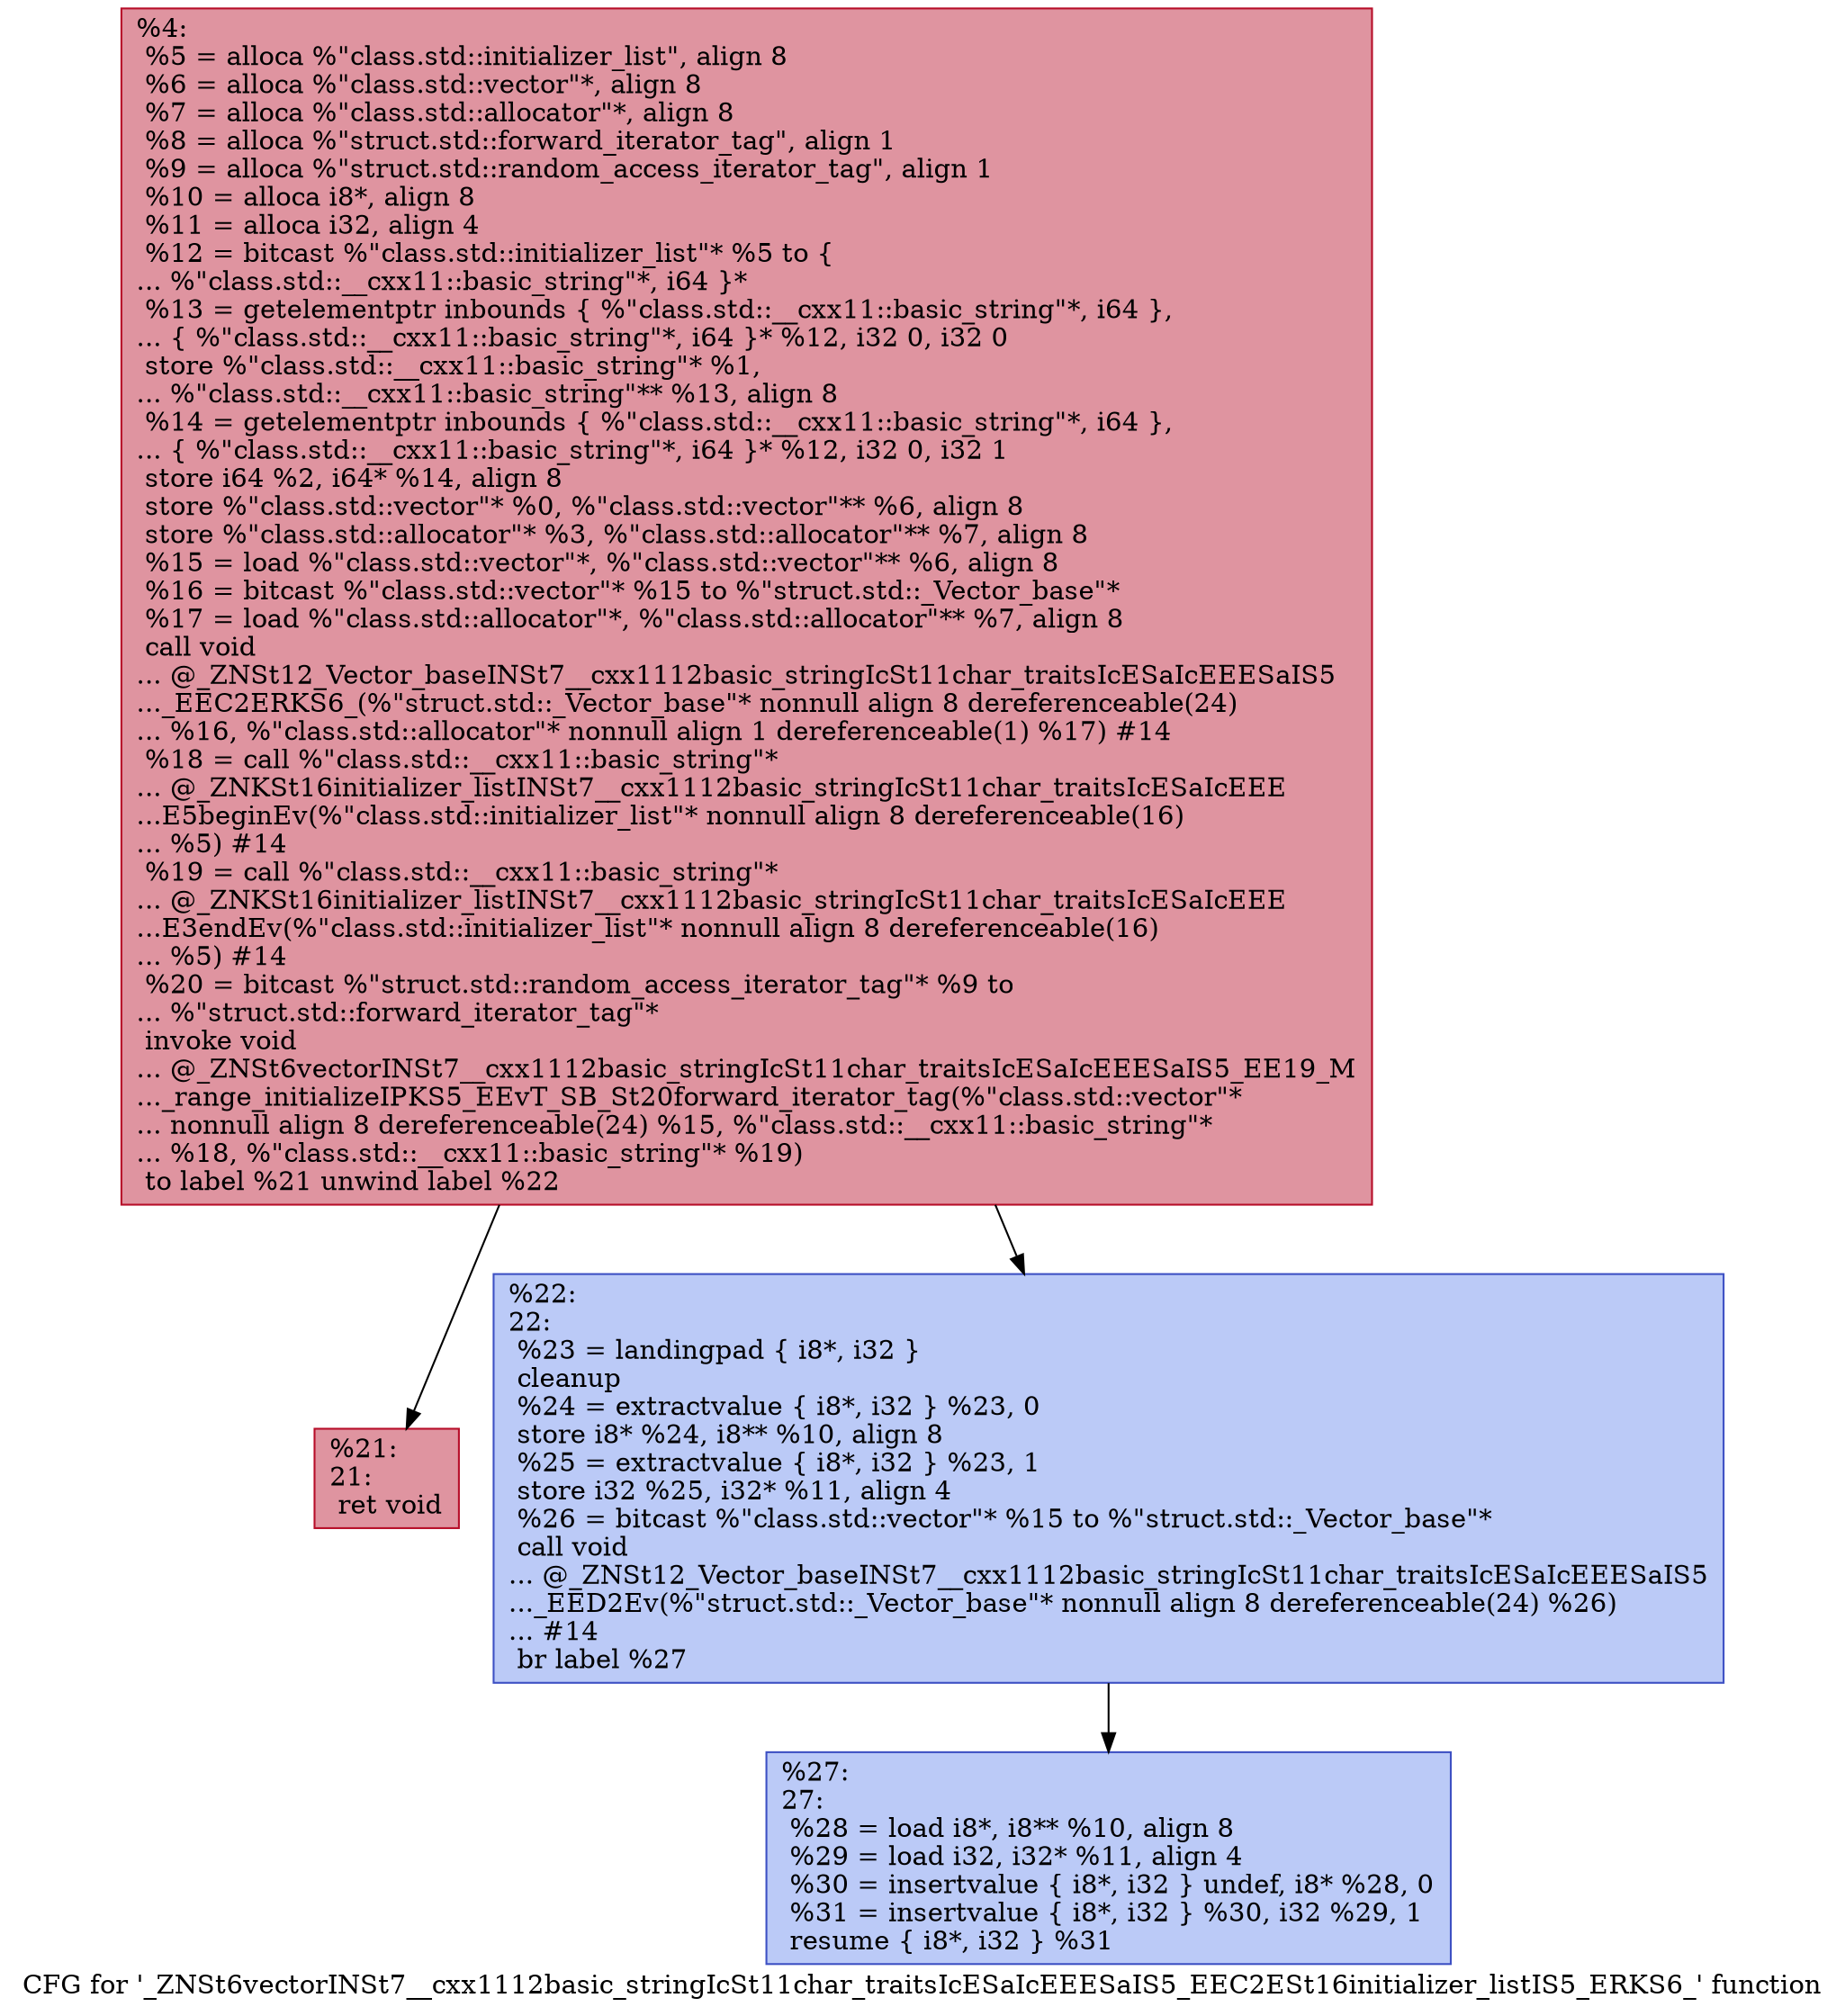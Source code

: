 digraph "CFG for '_ZNSt6vectorINSt7__cxx1112basic_stringIcSt11char_traitsIcESaIcEEESaIS5_EEC2ESt16initializer_listIS5_ERKS6_' function" {
	label="CFG for '_ZNSt6vectorINSt7__cxx1112basic_stringIcSt11char_traitsIcESaIcEEESaIS5_EEC2ESt16initializer_listIS5_ERKS6_' function";

	Node0x5563fcbe6800 [shape=record,color="#b70d28ff", style=filled, fillcolor="#b70d2870",label="{%4:\l  %5 = alloca %\"class.std::initializer_list\", align 8\l  %6 = alloca %\"class.std::vector\"*, align 8\l  %7 = alloca %\"class.std::allocator\"*, align 8\l  %8 = alloca %\"struct.std::forward_iterator_tag\", align 1\l  %9 = alloca %\"struct.std::random_access_iterator_tag\", align 1\l  %10 = alloca i8*, align 8\l  %11 = alloca i32, align 4\l  %12 = bitcast %\"class.std::initializer_list\"* %5 to \{\l... %\"class.std::__cxx11::basic_string\"*, i64 \}*\l  %13 = getelementptr inbounds \{ %\"class.std::__cxx11::basic_string\"*, i64 \},\l... \{ %\"class.std::__cxx11::basic_string\"*, i64 \}* %12, i32 0, i32 0\l  store %\"class.std::__cxx11::basic_string\"* %1,\l... %\"class.std::__cxx11::basic_string\"** %13, align 8\l  %14 = getelementptr inbounds \{ %\"class.std::__cxx11::basic_string\"*, i64 \},\l... \{ %\"class.std::__cxx11::basic_string\"*, i64 \}* %12, i32 0, i32 1\l  store i64 %2, i64* %14, align 8\l  store %\"class.std::vector\"* %0, %\"class.std::vector\"** %6, align 8\l  store %\"class.std::allocator\"* %3, %\"class.std::allocator\"** %7, align 8\l  %15 = load %\"class.std::vector\"*, %\"class.std::vector\"** %6, align 8\l  %16 = bitcast %\"class.std::vector\"* %15 to %\"struct.std::_Vector_base\"*\l  %17 = load %\"class.std::allocator\"*, %\"class.std::allocator\"** %7, align 8\l  call void\l... @_ZNSt12_Vector_baseINSt7__cxx1112basic_stringIcSt11char_traitsIcESaIcEEESaIS5\l..._EEC2ERKS6_(%\"struct.std::_Vector_base\"* nonnull align 8 dereferenceable(24)\l... %16, %\"class.std::allocator\"* nonnull align 1 dereferenceable(1) %17) #14\l  %18 = call %\"class.std::__cxx11::basic_string\"*\l... @_ZNKSt16initializer_listINSt7__cxx1112basic_stringIcSt11char_traitsIcESaIcEEE\l...E5beginEv(%\"class.std::initializer_list\"* nonnull align 8 dereferenceable(16)\l... %5) #14\l  %19 = call %\"class.std::__cxx11::basic_string\"*\l... @_ZNKSt16initializer_listINSt7__cxx1112basic_stringIcSt11char_traitsIcESaIcEEE\l...E3endEv(%\"class.std::initializer_list\"* nonnull align 8 dereferenceable(16)\l... %5) #14\l  %20 = bitcast %\"struct.std::random_access_iterator_tag\"* %9 to\l... %\"struct.std::forward_iterator_tag\"*\l  invoke void\l... @_ZNSt6vectorINSt7__cxx1112basic_stringIcSt11char_traitsIcESaIcEEESaIS5_EE19_M\l..._range_initializeIPKS5_EEvT_SB_St20forward_iterator_tag(%\"class.std::vector\"*\l... nonnull align 8 dereferenceable(24) %15, %\"class.std::__cxx11::basic_string\"*\l... %18, %\"class.std::__cxx11::basic_string\"* %19)\l          to label %21 unwind label %22\l}"];
	Node0x5563fcbe6800 -> Node0x5563fcbe78a0;
	Node0x5563fcbe6800 -> Node0x5563fcbe78f0;
	Node0x5563fcbe78a0 [shape=record,color="#b70d28ff", style=filled, fillcolor="#b70d2870",label="{%21:\l21:                                               \l  ret void\l}"];
	Node0x5563fcbe78f0 [shape=record,color="#3d50c3ff", style=filled, fillcolor="#6687ed70",label="{%22:\l22:                                               \l  %23 = landingpad \{ i8*, i32 \}\l          cleanup\l  %24 = extractvalue \{ i8*, i32 \} %23, 0\l  store i8* %24, i8** %10, align 8\l  %25 = extractvalue \{ i8*, i32 \} %23, 1\l  store i32 %25, i32* %11, align 4\l  %26 = bitcast %\"class.std::vector\"* %15 to %\"struct.std::_Vector_base\"*\l  call void\l... @_ZNSt12_Vector_baseINSt7__cxx1112basic_stringIcSt11char_traitsIcESaIcEEESaIS5\l..._EED2Ev(%\"struct.std::_Vector_base\"* nonnull align 8 dereferenceable(24) %26)\l... #14\l  br label %27\l}"];
	Node0x5563fcbe78f0 -> Node0x5563fcbe81d0;
	Node0x5563fcbe81d0 [shape=record,color="#3d50c3ff", style=filled, fillcolor="#6687ed70",label="{%27:\l27:                                               \l  %28 = load i8*, i8** %10, align 8\l  %29 = load i32, i32* %11, align 4\l  %30 = insertvalue \{ i8*, i32 \} undef, i8* %28, 0\l  %31 = insertvalue \{ i8*, i32 \} %30, i32 %29, 1\l  resume \{ i8*, i32 \} %31\l}"];
}
